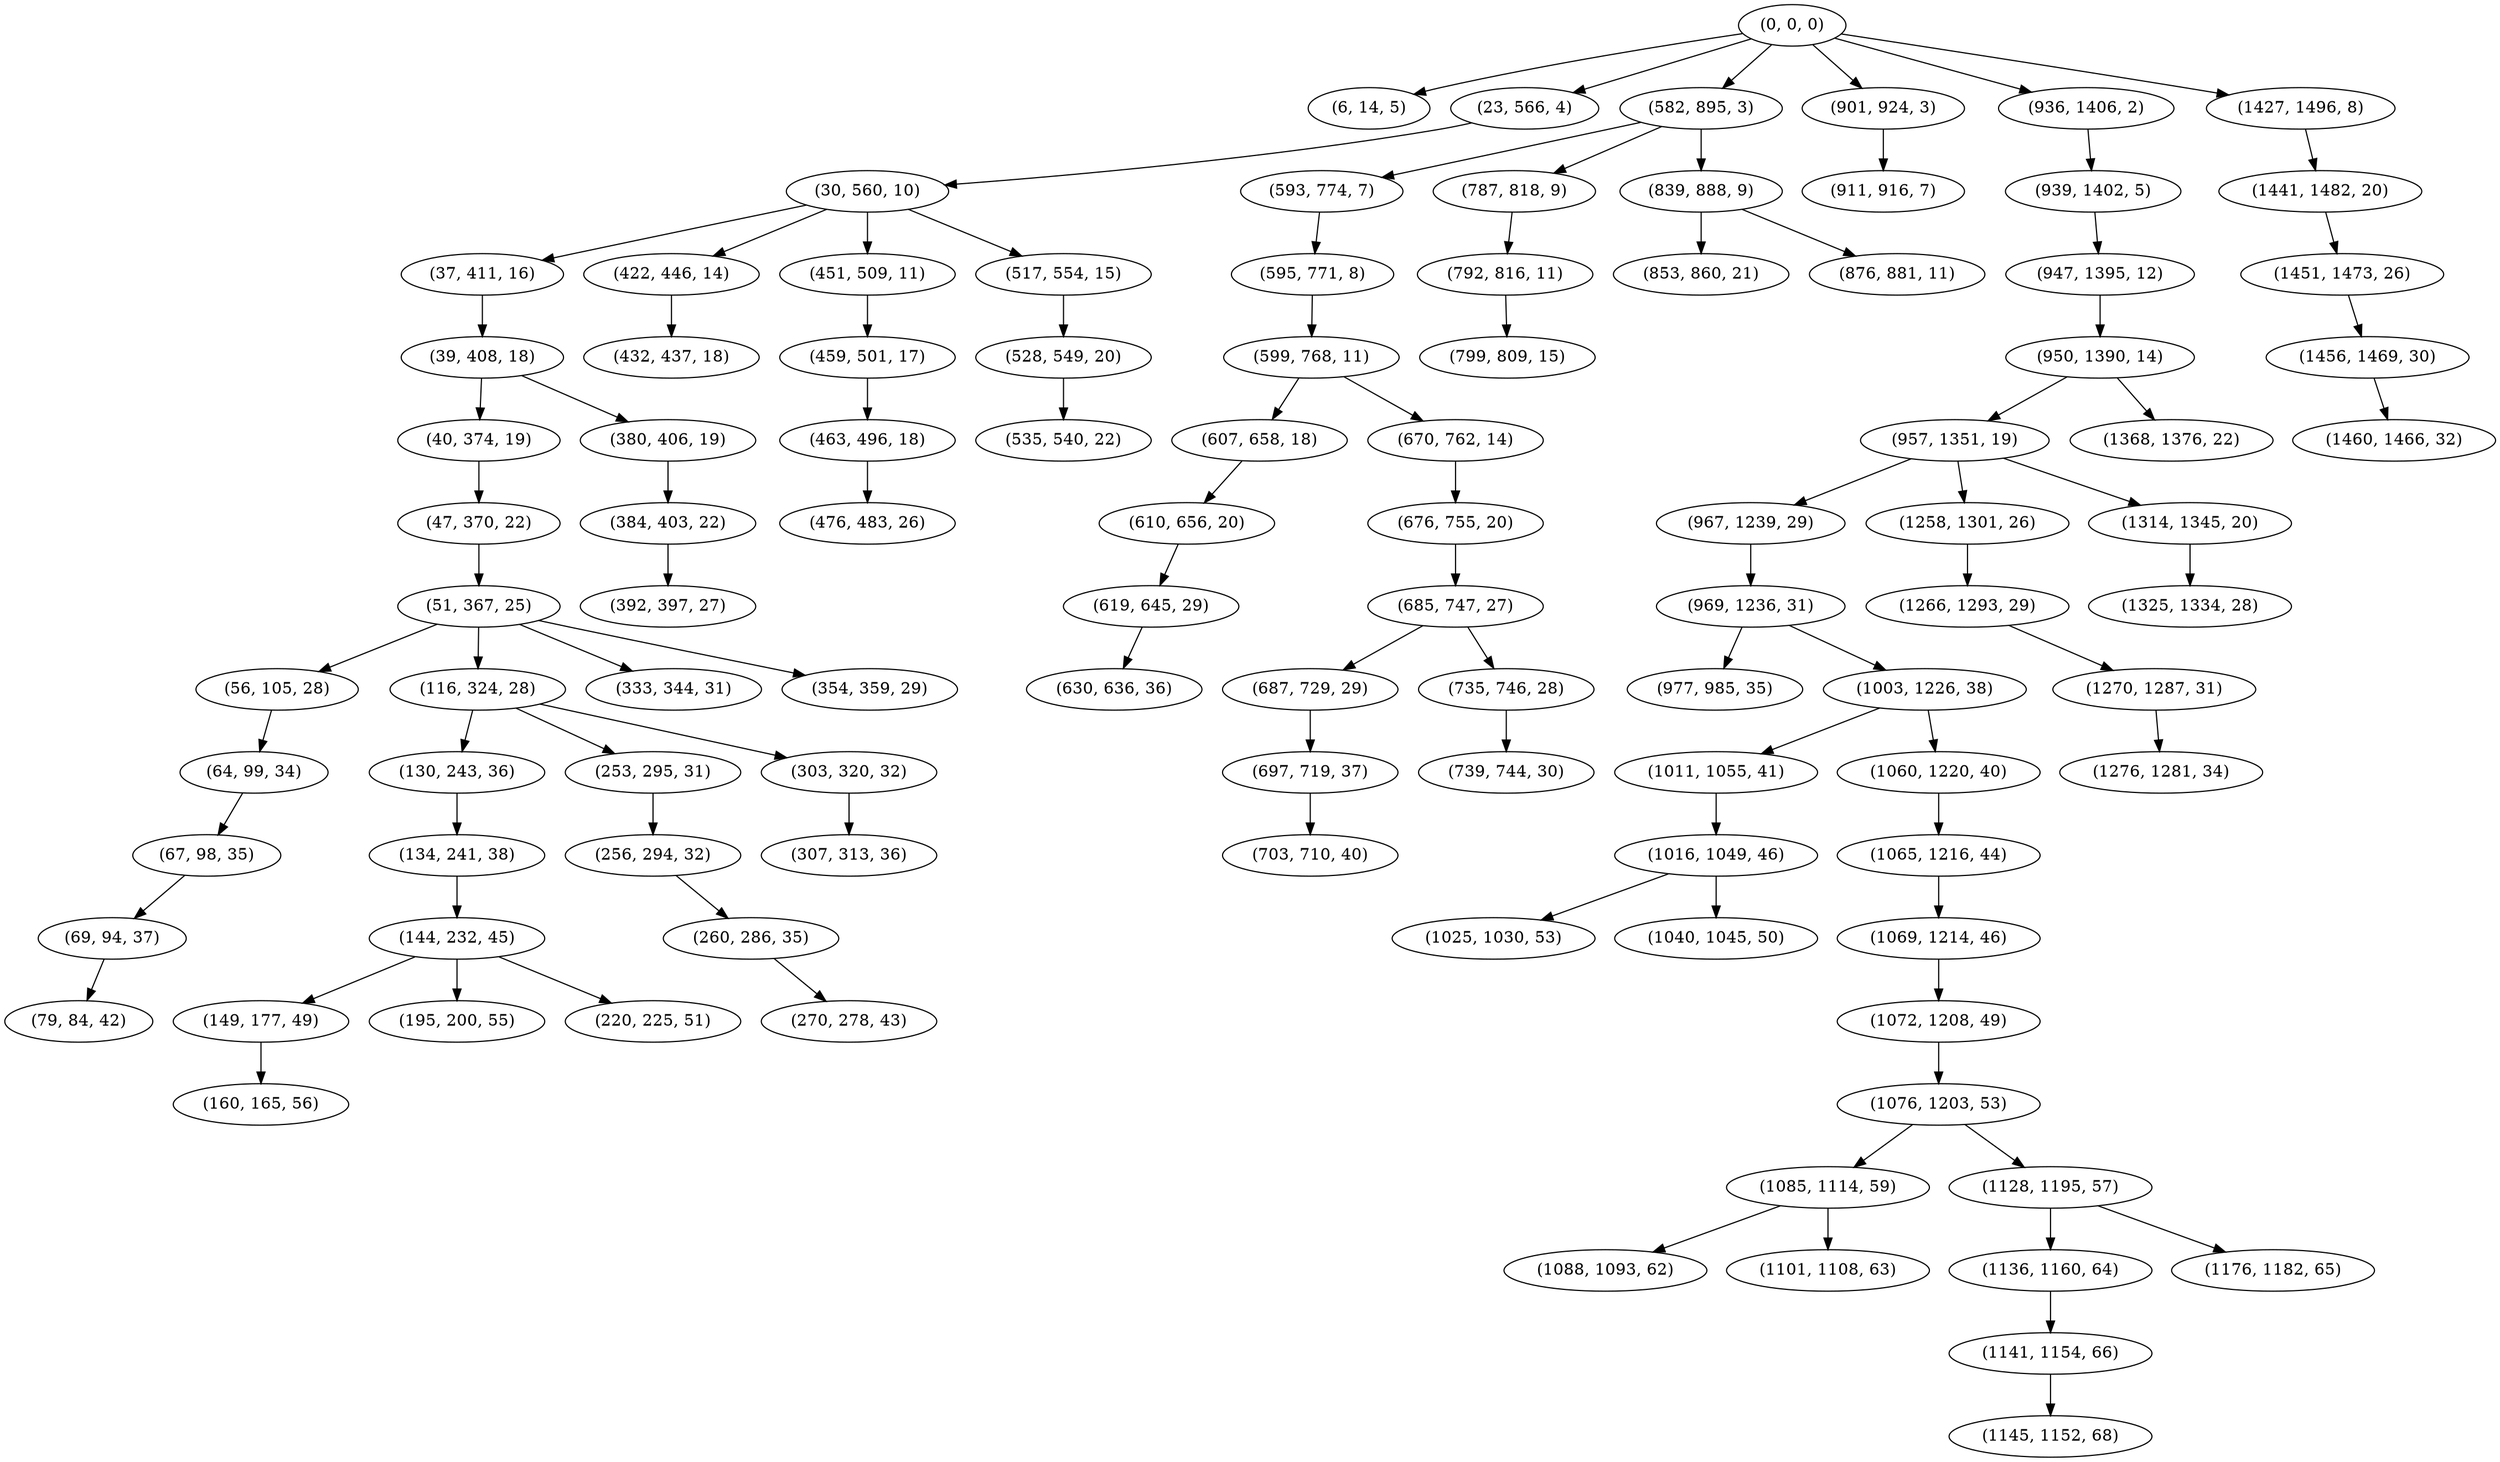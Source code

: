 digraph tree {
    "(0, 0, 0)";
    "(6, 14, 5)";
    "(23, 566, 4)";
    "(30, 560, 10)";
    "(37, 411, 16)";
    "(39, 408, 18)";
    "(40, 374, 19)";
    "(47, 370, 22)";
    "(51, 367, 25)";
    "(56, 105, 28)";
    "(64, 99, 34)";
    "(67, 98, 35)";
    "(69, 94, 37)";
    "(79, 84, 42)";
    "(116, 324, 28)";
    "(130, 243, 36)";
    "(134, 241, 38)";
    "(144, 232, 45)";
    "(149, 177, 49)";
    "(160, 165, 56)";
    "(195, 200, 55)";
    "(220, 225, 51)";
    "(253, 295, 31)";
    "(256, 294, 32)";
    "(260, 286, 35)";
    "(270, 278, 43)";
    "(303, 320, 32)";
    "(307, 313, 36)";
    "(333, 344, 31)";
    "(354, 359, 29)";
    "(380, 406, 19)";
    "(384, 403, 22)";
    "(392, 397, 27)";
    "(422, 446, 14)";
    "(432, 437, 18)";
    "(451, 509, 11)";
    "(459, 501, 17)";
    "(463, 496, 18)";
    "(476, 483, 26)";
    "(517, 554, 15)";
    "(528, 549, 20)";
    "(535, 540, 22)";
    "(582, 895, 3)";
    "(593, 774, 7)";
    "(595, 771, 8)";
    "(599, 768, 11)";
    "(607, 658, 18)";
    "(610, 656, 20)";
    "(619, 645, 29)";
    "(630, 636, 36)";
    "(670, 762, 14)";
    "(676, 755, 20)";
    "(685, 747, 27)";
    "(687, 729, 29)";
    "(697, 719, 37)";
    "(703, 710, 40)";
    "(735, 746, 28)";
    "(739, 744, 30)";
    "(787, 818, 9)";
    "(792, 816, 11)";
    "(799, 809, 15)";
    "(839, 888, 9)";
    "(853, 860, 21)";
    "(876, 881, 11)";
    "(901, 924, 3)";
    "(911, 916, 7)";
    "(936, 1406, 2)";
    "(939, 1402, 5)";
    "(947, 1395, 12)";
    "(950, 1390, 14)";
    "(957, 1351, 19)";
    "(967, 1239, 29)";
    "(969, 1236, 31)";
    "(977, 985, 35)";
    "(1003, 1226, 38)";
    "(1011, 1055, 41)";
    "(1016, 1049, 46)";
    "(1025, 1030, 53)";
    "(1040, 1045, 50)";
    "(1060, 1220, 40)";
    "(1065, 1216, 44)";
    "(1069, 1214, 46)";
    "(1072, 1208, 49)";
    "(1076, 1203, 53)";
    "(1085, 1114, 59)";
    "(1088, 1093, 62)";
    "(1101, 1108, 63)";
    "(1128, 1195, 57)";
    "(1136, 1160, 64)";
    "(1141, 1154, 66)";
    "(1145, 1152, 68)";
    "(1176, 1182, 65)";
    "(1258, 1301, 26)";
    "(1266, 1293, 29)";
    "(1270, 1287, 31)";
    "(1276, 1281, 34)";
    "(1314, 1345, 20)";
    "(1325, 1334, 28)";
    "(1368, 1376, 22)";
    "(1427, 1496, 8)";
    "(1441, 1482, 20)";
    "(1451, 1473, 26)";
    "(1456, 1469, 30)";
    "(1460, 1466, 32)";
    "(0, 0, 0)" -> "(6, 14, 5)";
    "(0, 0, 0)" -> "(23, 566, 4)";
    "(0, 0, 0)" -> "(582, 895, 3)";
    "(0, 0, 0)" -> "(901, 924, 3)";
    "(0, 0, 0)" -> "(936, 1406, 2)";
    "(0, 0, 0)" -> "(1427, 1496, 8)";
    "(23, 566, 4)" -> "(30, 560, 10)";
    "(30, 560, 10)" -> "(37, 411, 16)";
    "(30, 560, 10)" -> "(422, 446, 14)";
    "(30, 560, 10)" -> "(451, 509, 11)";
    "(30, 560, 10)" -> "(517, 554, 15)";
    "(37, 411, 16)" -> "(39, 408, 18)";
    "(39, 408, 18)" -> "(40, 374, 19)";
    "(39, 408, 18)" -> "(380, 406, 19)";
    "(40, 374, 19)" -> "(47, 370, 22)";
    "(47, 370, 22)" -> "(51, 367, 25)";
    "(51, 367, 25)" -> "(56, 105, 28)";
    "(51, 367, 25)" -> "(116, 324, 28)";
    "(51, 367, 25)" -> "(333, 344, 31)";
    "(51, 367, 25)" -> "(354, 359, 29)";
    "(56, 105, 28)" -> "(64, 99, 34)";
    "(64, 99, 34)" -> "(67, 98, 35)";
    "(67, 98, 35)" -> "(69, 94, 37)";
    "(69, 94, 37)" -> "(79, 84, 42)";
    "(116, 324, 28)" -> "(130, 243, 36)";
    "(116, 324, 28)" -> "(253, 295, 31)";
    "(116, 324, 28)" -> "(303, 320, 32)";
    "(130, 243, 36)" -> "(134, 241, 38)";
    "(134, 241, 38)" -> "(144, 232, 45)";
    "(144, 232, 45)" -> "(149, 177, 49)";
    "(144, 232, 45)" -> "(195, 200, 55)";
    "(144, 232, 45)" -> "(220, 225, 51)";
    "(149, 177, 49)" -> "(160, 165, 56)";
    "(253, 295, 31)" -> "(256, 294, 32)";
    "(256, 294, 32)" -> "(260, 286, 35)";
    "(260, 286, 35)" -> "(270, 278, 43)";
    "(303, 320, 32)" -> "(307, 313, 36)";
    "(380, 406, 19)" -> "(384, 403, 22)";
    "(384, 403, 22)" -> "(392, 397, 27)";
    "(422, 446, 14)" -> "(432, 437, 18)";
    "(451, 509, 11)" -> "(459, 501, 17)";
    "(459, 501, 17)" -> "(463, 496, 18)";
    "(463, 496, 18)" -> "(476, 483, 26)";
    "(517, 554, 15)" -> "(528, 549, 20)";
    "(528, 549, 20)" -> "(535, 540, 22)";
    "(582, 895, 3)" -> "(593, 774, 7)";
    "(582, 895, 3)" -> "(787, 818, 9)";
    "(582, 895, 3)" -> "(839, 888, 9)";
    "(593, 774, 7)" -> "(595, 771, 8)";
    "(595, 771, 8)" -> "(599, 768, 11)";
    "(599, 768, 11)" -> "(607, 658, 18)";
    "(599, 768, 11)" -> "(670, 762, 14)";
    "(607, 658, 18)" -> "(610, 656, 20)";
    "(610, 656, 20)" -> "(619, 645, 29)";
    "(619, 645, 29)" -> "(630, 636, 36)";
    "(670, 762, 14)" -> "(676, 755, 20)";
    "(676, 755, 20)" -> "(685, 747, 27)";
    "(685, 747, 27)" -> "(687, 729, 29)";
    "(685, 747, 27)" -> "(735, 746, 28)";
    "(687, 729, 29)" -> "(697, 719, 37)";
    "(697, 719, 37)" -> "(703, 710, 40)";
    "(735, 746, 28)" -> "(739, 744, 30)";
    "(787, 818, 9)" -> "(792, 816, 11)";
    "(792, 816, 11)" -> "(799, 809, 15)";
    "(839, 888, 9)" -> "(853, 860, 21)";
    "(839, 888, 9)" -> "(876, 881, 11)";
    "(901, 924, 3)" -> "(911, 916, 7)";
    "(936, 1406, 2)" -> "(939, 1402, 5)";
    "(939, 1402, 5)" -> "(947, 1395, 12)";
    "(947, 1395, 12)" -> "(950, 1390, 14)";
    "(950, 1390, 14)" -> "(957, 1351, 19)";
    "(950, 1390, 14)" -> "(1368, 1376, 22)";
    "(957, 1351, 19)" -> "(967, 1239, 29)";
    "(957, 1351, 19)" -> "(1258, 1301, 26)";
    "(957, 1351, 19)" -> "(1314, 1345, 20)";
    "(967, 1239, 29)" -> "(969, 1236, 31)";
    "(969, 1236, 31)" -> "(977, 985, 35)";
    "(969, 1236, 31)" -> "(1003, 1226, 38)";
    "(1003, 1226, 38)" -> "(1011, 1055, 41)";
    "(1003, 1226, 38)" -> "(1060, 1220, 40)";
    "(1011, 1055, 41)" -> "(1016, 1049, 46)";
    "(1016, 1049, 46)" -> "(1025, 1030, 53)";
    "(1016, 1049, 46)" -> "(1040, 1045, 50)";
    "(1060, 1220, 40)" -> "(1065, 1216, 44)";
    "(1065, 1216, 44)" -> "(1069, 1214, 46)";
    "(1069, 1214, 46)" -> "(1072, 1208, 49)";
    "(1072, 1208, 49)" -> "(1076, 1203, 53)";
    "(1076, 1203, 53)" -> "(1085, 1114, 59)";
    "(1076, 1203, 53)" -> "(1128, 1195, 57)";
    "(1085, 1114, 59)" -> "(1088, 1093, 62)";
    "(1085, 1114, 59)" -> "(1101, 1108, 63)";
    "(1128, 1195, 57)" -> "(1136, 1160, 64)";
    "(1128, 1195, 57)" -> "(1176, 1182, 65)";
    "(1136, 1160, 64)" -> "(1141, 1154, 66)";
    "(1141, 1154, 66)" -> "(1145, 1152, 68)";
    "(1258, 1301, 26)" -> "(1266, 1293, 29)";
    "(1266, 1293, 29)" -> "(1270, 1287, 31)";
    "(1270, 1287, 31)" -> "(1276, 1281, 34)";
    "(1314, 1345, 20)" -> "(1325, 1334, 28)";
    "(1427, 1496, 8)" -> "(1441, 1482, 20)";
    "(1441, 1482, 20)" -> "(1451, 1473, 26)";
    "(1451, 1473, 26)" -> "(1456, 1469, 30)";
    "(1456, 1469, 30)" -> "(1460, 1466, 32)";
}
